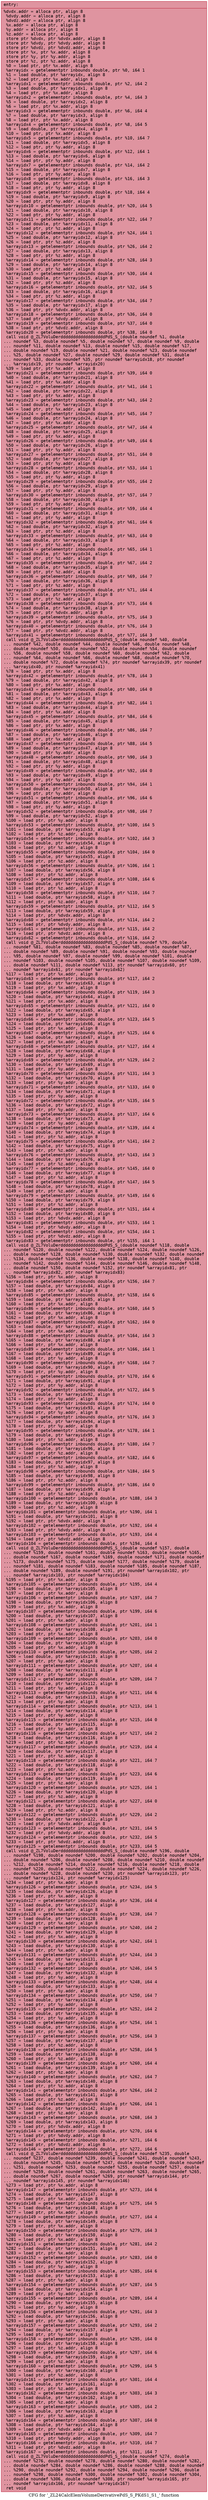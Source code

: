 digraph "CFG for '_ZL24CalcElemVolumeDerivativePdS_S_PKdS1_S1_' function" {
	label="CFG for '_ZL24CalcElemVolumeDerivativePdS_S_PKdS1_S1_' function";

	Node0x561418bc6150 [shape=record,color="#b70d28ff", style=filled, fillcolor="#b70d2870" fontname="Courier",label="{entry:\l|  %dvdx.addr = alloca ptr, align 8\l  %dvdy.addr = alloca ptr, align 8\l  %dvdz.addr = alloca ptr, align 8\l  %x.addr = alloca ptr, align 8\l  %y.addr = alloca ptr, align 8\l  %z.addr = alloca ptr, align 8\l  store ptr %dvdx, ptr %dvdx.addr, align 8\l  store ptr %dvdy, ptr %dvdy.addr, align 8\l  store ptr %dvdz, ptr %dvdz.addr, align 8\l  store ptr %x, ptr %x.addr, align 8\l  store ptr %y, ptr %y.addr, align 8\l  store ptr %z, ptr %z.addr, align 8\l  %0 = load ptr, ptr %x.addr, align 8\l  %arrayidx = getelementptr inbounds double, ptr %0, i64 1\l  %1 = load double, ptr %arrayidx, align 8\l  %2 = load ptr, ptr %x.addr, align 8\l  %arrayidx1 = getelementptr inbounds double, ptr %2, i64 2\l  %3 = load double, ptr %arrayidx1, align 8\l  %4 = load ptr, ptr %x.addr, align 8\l  %arrayidx2 = getelementptr inbounds double, ptr %4, i64 3\l  %5 = load double, ptr %arrayidx2, align 8\l  %6 = load ptr, ptr %x.addr, align 8\l  %arrayidx3 = getelementptr inbounds double, ptr %6, i64 4\l  %7 = load double, ptr %arrayidx3, align 8\l  %8 = load ptr, ptr %x.addr, align 8\l  %arrayidx4 = getelementptr inbounds double, ptr %8, i64 5\l  %9 = load double, ptr %arrayidx4, align 8\l  %10 = load ptr, ptr %x.addr, align 8\l  %arrayidx5 = getelementptr inbounds double, ptr %10, i64 7\l  %11 = load double, ptr %arrayidx5, align 8\l  %12 = load ptr, ptr %y.addr, align 8\l  %arrayidx6 = getelementptr inbounds double, ptr %12, i64 1\l  %13 = load double, ptr %arrayidx6, align 8\l  %14 = load ptr, ptr %y.addr, align 8\l  %arrayidx7 = getelementptr inbounds double, ptr %14, i64 2\l  %15 = load double, ptr %arrayidx7, align 8\l  %16 = load ptr, ptr %y.addr, align 8\l  %arrayidx8 = getelementptr inbounds double, ptr %16, i64 3\l  %17 = load double, ptr %arrayidx8, align 8\l  %18 = load ptr, ptr %y.addr, align 8\l  %arrayidx9 = getelementptr inbounds double, ptr %18, i64 4\l  %19 = load double, ptr %arrayidx9, align 8\l  %20 = load ptr, ptr %y.addr, align 8\l  %arrayidx10 = getelementptr inbounds double, ptr %20, i64 5\l  %21 = load double, ptr %arrayidx10, align 8\l  %22 = load ptr, ptr %y.addr, align 8\l  %arrayidx11 = getelementptr inbounds double, ptr %22, i64 7\l  %23 = load double, ptr %arrayidx11, align 8\l  %24 = load ptr, ptr %z.addr, align 8\l  %arrayidx12 = getelementptr inbounds double, ptr %24, i64 1\l  %25 = load double, ptr %arrayidx12, align 8\l  %26 = load ptr, ptr %z.addr, align 8\l  %arrayidx13 = getelementptr inbounds double, ptr %26, i64 2\l  %27 = load double, ptr %arrayidx13, align 8\l  %28 = load ptr, ptr %z.addr, align 8\l  %arrayidx14 = getelementptr inbounds double, ptr %28, i64 3\l  %29 = load double, ptr %arrayidx14, align 8\l  %30 = load ptr, ptr %z.addr, align 8\l  %arrayidx15 = getelementptr inbounds double, ptr %30, i64 4\l  %31 = load double, ptr %arrayidx15, align 8\l  %32 = load ptr, ptr %z.addr, align 8\l  %arrayidx16 = getelementptr inbounds double, ptr %32, i64 5\l  %33 = load double, ptr %arrayidx16, align 8\l  %34 = load ptr, ptr %z.addr, align 8\l  %arrayidx17 = getelementptr inbounds double, ptr %34, i64 7\l  %35 = load double, ptr %arrayidx17, align 8\l  %36 = load ptr, ptr %dvdx.addr, align 8\l  %arrayidx18 = getelementptr inbounds double, ptr %36, i64 0\l  %37 = load ptr, ptr %dvdy.addr, align 8\l  %arrayidx19 = getelementptr inbounds double, ptr %37, i64 0\l  %38 = load ptr, ptr %dvdz.addr, align 8\l  %arrayidx20 = getelementptr inbounds double, ptr %38, i64 0\l  call void @_ZL7VoluDerddddddddddddddddddPdS_S_(double noundef %1, double\l... noundef %3, double noundef %5, double noundef %7, double noundef %9, double\l... noundef %11, double noundef %13, double noundef %15, double noundef %17,\l... double noundef %19, double noundef %21, double noundef %23, double noundef\l... %25, double noundef %27, double noundef %29, double noundef %31, double\l... noundef %33, double noundef %35, ptr noundef %arrayidx18, ptr noundef\l... %arrayidx19, ptr noundef %arrayidx20)\l  %39 = load ptr, ptr %x.addr, align 8\l  %arrayidx21 = getelementptr inbounds double, ptr %39, i64 0\l  %40 = load double, ptr %arrayidx21, align 8\l  %41 = load ptr, ptr %x.addr, align 8\l  %arrayidx22 = getelementptr inbounds double, ptr %41, i64 1\l  %42 = load double, ptr %arrayidx22, align 8\l  %43 = load ptr, ptr %x.addr, align 8\l  %arrayidx23 = getelementptr inbounds double, ptr %43, i64 2\l  %44 = load double, ptr %arrayidx23, align 8\l  %45 = load ptr, ptr %x.addr, align 8\l  %arrayidx24 = getelementptr inbounds double, ptr %45, i64 7\l  %46 = load double, ptr %arrayidx24, align 8\l  %47 = load ptr, ptr %x.addr, align 8\l  %arrayidx25 = getelementptr inbounds double, ptr %47, i64 4\l  %48 = load double, ptr %arrayidx25, align 8\l  %49 = load ptr, ptr %x.addr, align 8\l  %arrayidx26 = getelementptr inbounds double, ptr %49, i64 6\l  %50 = load double, ptr %arrayidx26, align 8\l  %51 = load ptr, ptr %y.addr, align 8\l  %arrayidx27 = getelementptr inbounds double, ptr %51, i64 0\l  %52 = load double, ptr %arrayidx27, align 8\l  %53 = load ptr, ptr %y.addr, align 8\l  %arrayidx28 = getelementptr inbounds double, ptr %53, i64 1\l  %54 = load double, ptr %arrayidx28, align 8\l  %55 = load ptr, ptr %y.addr, align 8\l  %arrayidx29 = getelementptr inbounds double, ptr %55, i64 2\l  %56 = load double, ptr %arrayidx29, align 8\l  %57 = load ptr, ptr %y.addr, align 8\l  %arrayidx30 = getelementptr inbounds double, ptr %57, i64 7\l  %58 = load double, ptr %arrayidx30, align 8\l  %59 = load ptr, ptr %y.addr, align 8\l  %arrayidx31 = getelementptr inbounds double, ptr %59, i64 4\l  %60 = load double, ptr %arrayidx31, align 8\l  %61 = load ptr, ptr %y.addr, align 8\l  %arrayidx32 = getelementptr inbounds double, ptr %61, i64 6\l  %62 = load double, ptr %arrayidx32, align 8\l  %63 = load ptr, ptr %z.addr, align 8\l  %arrayidx33 = getelementptr inbounds double, ptr %63, i64 0\l  %64 = load double, ptr %arrayidx33, align 8\l  %65 = load ptr, ptr %z.addr, align 8\l  %arrayidx34 = getelementptr inbounds double, ptr %65, i64 1\l  %66 = load double, ptr %arrayidx34, align 8\l  %67 = load ptr, ptr %z.addr, align 8\l  %arrayidx35 = getelementptr inbounds double, ptr %67, i64 2\l  %68 = load double, ptr %arrayidx35, align 8\l  %69 = load ptr, ptr %z.addr, align 8\l  %arrayidx36 = getelementptr inbounds double, ptr %69, i64 7\l  %70 = load double, ptr %arrayidx36, align 8\l  %71 = load ptr, ptr %z.addr, align 8\l  %arrayidx37 = getelementptr inbounds double, ptr %71, i64 4\l  %72 = load double, ptr %arrayidx37, align 8\l  %73 = load ptr, ptr %z.addr, align 8\l  %arrayidx38 = getelementptr inbounds double, ptr %73, i64 6\l  %74 = load double, ptr %arrayidx38, align 8\l  %75 = load ptr, ptr %dvdx.addr, align 8\l  %arrayidx39 = getelementptr inbounds double, ptr %75, i64 3\l  %76 = load ptr, ptr %dvdy.addr, align 8\l  %arrayidx40 = getelementptr inbounds double, ptr %76, i64 3\l  %77 = load ptr, ptr %dvdz.addr, align 8\l  %arrayidx41 = getelementptr inbounds double, ptr %77, i64 3\l  call void @_ZL7VoluDerddddddddddddddddddPdS_S_(double noundef %40, double\l... noundef %42, double noundef %44, double noundef %46, double noundef %48,\l... double noundef %50, double noundef %52, double noundef %54, double noundef\l... %56, double noundef %58, double noundef %60, double noundef %62, double\l... noundef %64, double noundef %66, double noundef %68, double noundef %70,\l... double noundef %72, double noundef %74, ptr noundef %arrayidx39, ptr noundef\l... %arrayidx40, ptr noundef %arrayidx41)\l  %78 = load ptr, ptr %x.addr, align 8\l  %arrayidx42 = getelementptr inbounds double, ptr %78, i64 3\l  %79 = load double, ptr %arrayidx42, align 8\l  %80 = load ptr, ptr %x.addr, align 8\l  %arrayidx43 = getelementptr inbounds double, ptr %80, i64 0\l  %81 = load double, ptr %arrayidx43, align 8\l  %82 = load ptr, ptr %x.addr, align 8\l  %arrayidx44 = getelementptr inbounds double, ptr %82, i64 1\l  %83 = load double, ptr %arrayidx44, align 8\l  %84 = load ptr, ptr %x.addr, align 8\l  %arrayidx45 = getelementptr inbounds double, ptr %84, i64 6\l  %85 = load double, ptr %arrayidx45, align 8\l  %86 = load ptr, ptr %x.addr, align 8\l  %arrayidx46 = getelementptr inbounds double, ptr %86, i64 7\l  %87 = load double, ptr %arrayidx46, align 8\l  %88 = load ptr, ptr %x.addr, align 8\l  %arrayidx47 = getelementptr inbounds double, ptr %88, i64 5\l  %89 = load double, ptr %arrayidx47, align 8\l  %90 = load ptr, ptr %y.addr, align 8\l  %arrayidx48 = getelementptr inbounds double, ptr %90, i64 3\l  %91 = load double, ptr %arrayidx48, align 8\l  %92 = load ptr, ptr %y.addr, align 8\l  %arrayidx49 = getelementptr inbounds double, ptr %92, i64 0\l  %93 = load double, ptr %arrayidx49, align 8\l  %94 = load ptr, ptr %y.addr, align 8\l  %arrayidx50 = getelementptr inbounds double, ptr %94, i64 1\l  %95 = load double, ptr %arrayidx50, align 8\l  %96 = load ptr, ptr %y.addr, align 8\l  %arrayidx51 = getelementptr inbounds double, ptr %96, i64 6\l  %97 = load double, ptr %arrayidx51, align 8\l  %98 = load ptr, ptr %y.addr, align 8\l  %arrayidx52 = getelementptr inbounds double, ptr %98, i64 7\l  %99 = load double, ptr %arrayidx52, align 8\l  %100 = load ptr, ptr %y.addr, align 8\l  %arrayidx53 = getelementptr inbounds double, ptr %100, i64 5\l  %101 = load double, ptr %arrayidx53, align 8\l  %102 = load ptr, ptr %z.addr, align 8\l  %arrayidx54 = getelementptr inbounds double, ptr %102, i64 3\l  %103 = load double, ptr %arrayidx54, align 8\l  %104 = load ptr, ptr %z.addr, align 8\l  %arrayidx55 = getelementptr inbounds double, ptr %104, i64 0\l  %105 = load double, ptr %arrayidx55, align 8\l  %106 = load ptr, ptr %z.addr, align 8\l  %arrayidx56 = getelementptr inbounds double, ptr %106, i64 1\l  %107 = load double, ptr %arrayidx56, align 8\l  %108 = load ptr, ptr %z.addr, align 8\l  %arrayidx57 = getelementptr inbounds double, ptr %108, i64 6\l  %109 = load double, ptr %arrayidx57, align 8\l  %110 = load ptr, ptr %z.addr, align 8\l  %arrayidx58 = getelementptr inbounds double, ptr %110, i64 7\l  %111 = load double, ptr %arrayidx58, align 8\l  %112 = load ptr, ptr %z.addr, align 8\l  %arrayidx59 = getelementptr inbounds double, ptr %112, i64 5\l  %113 = load double, ptr %arrayidx59, align 8\l  %114 = load ptr, ptr %dvdx.addr, align 8\l  %arrayidx60 = getelementptr inbounds double, ptr %114, i64 2\l  %115 = load ptr, ptr %dvdy.addr, align 8\l  %arrayidx61 = getelementptr inbounds double, ptr %115, i64 2\l  %116 = load ptr, ptr %dvdz.addr, align 8\l  %arrayidx62 = getelementptr inbounds double, ptr %116, i64 2\l  call void @_ZL7VoluDerddddddddddddddddddPdS_S_(double noundef %79, double\l... noundef %81, double noundef %83, double noundef %85, double noundef %87,\l... double noundef %89, double noundef %91, double noundef %93, double noundef\l... %95, double noundef %97, double noundef %99, double noundef %101, double\l... noundef %103, double noundef %105, double noundef %107, double noundef %109,\l... double noundef %111, double noundef %113, ptr noundef %arrayidx60, ptr\l... noundef %arrayidx61, ptr noundef %arrayidx62)\l  %117 = load ptr, ptr %x.addr, align 8\l  %arrayidx63 = getelementptr inbounds double, ptr %117, i64 2\l  %118 = load double, ptr %arrayidx63, align 8\l  %119 = load ptr, ptr %x.addr, align 8\l  %arrayidx64 = getelementptr inbounds double, ptr %119, i64 3\l  %120 = load double, ptr %arrayidx64, align 8\l  %121 = load ptr, ptr %x.addr, align 8\l  %arrayidx65 = getelementptr inbounds double, ptr %121, i64 0\l  %122 = load double, ptr %arrayidx65, align 8\l  %123 = load ptr, ptr %x.addr, align 8\l  %arrayidx66 = getelementptr inbounds double, ptr %123, i64 5\l  %124 = load double, ptr %arrayidx66, align 8\l  %125 = load ptr, ptr %x.addr, align 8\l  %arrayidx67 = getelementptr inbounds double, ptr %125, i64 6\l  %126 = load double, ptr %arrayidx67, align 8\l  %127 = load ptr, ptr %x.addr, align 8\l  %arrayidx68 = getelementptr inbounds double, ptr %127, i64 4\l  %128 = load double, ptr %arrayidx68, align 8\l  %129 = load ptr, ptr %y.addr, align 8\l  %arrayidx69 = getelementptr inbounds double, ptr %129, i64 2\l  %130 = load double, ptr %arrayidx69, align 8\l  %131 = load ptr, ptr %y.addr, align 8\l  %arrayidx70 = getelementptr inbounds double, ptr %131, i64 3\l  %132 = load double, ptr %arrayidx70, align 8\l  %133 = load ptr, ptr %y.addr, align 8\l  %arrayidx71 = getelementptr inbounds double, ptr %133, i64 0\l  %134 = load double, ptr %arrayidx71, align 8\l  %135 = load ptr, ptr %y.addr, align 8\l  %arrayidx72 = getelementptr inbounds double, ptr %135, i64 5\l  %136 = load double, ptr %arrayidx72, align 8\l  %137 = load ptr, ptr %y.addr, align 8\l  %arrayidx73 = getelementptr inbounds double, ptr %137, i64 6\l  %138 = load double, ptr %arrayidx73, align 8\l  %139 = load ptr, ptr %y.addr, align 8\l  %arrayidx74 = getelementptr inbounds double, ptr %139, i64 4\l  %140 = load double, ptr %arrayidx74, align 8\l  %141 = load ptr, ptr %z.addr, align 8\l  %arrayidx75 = getelementptr inbounds double, ptr %141, i64 2\l  %142 = load double, ptr %arrayidx75, align 8\l  %143 = load ptr, ptr %z.addr, align 8\l  %arrayidx76 = getelementptr inbounds double, ptr %143, i64 3\l  %144 = load double, ptr %arrayidx76, align 8\l  %145 = load ptr, ptr %z.addr, align 8\l  %arrayidx77 = getelementptr inbounds double, ptr %145, i64 0\l  %146 = load double, ptr %arrayidx77, align 8\l  %147 = load ptr, ptr %z.addr, align 8\l  %arrayidx78 = getelementptr inbounds double, ptr %147, i64 5\l  %148 = load double, ptr %arrayidx78, align 8\l  %149 = load ptr, ptr %z.addr, align 8\l  %arrayidx79 = getelementptr inbounds double, ptr %149, i64 6\l  %150 = load double, ptr %arrayidx79, align 8\l  %151 = load ptr, ptr %z.addr, align 8\l  %arrayidx80 = getelementptr inbounds double, ptr %151, i64 4\l  %152 = load double, ptr %arrayidx80, align 8\l  %153 = load ptr, ptr %dvdx.addr, align 8\l  %arrayidx81 = getelementptr inbounds double, ptr %153, i64 1\l  %154 = load ptr, ptr %dvdy.addr, align 8\l  %arrayidx82 = getelementptr inbounds double, ptr %154, i64 1\l  %155 = load ptr, ptr %dvdz.addr, align 8\l  %arrayidx83 = getelementptr inbounds double, ptr %155, i64 1\l  call void @_ZL7VoluDerddddddddddddddddddPdS_S_(double noundef %118, double\l... noundef %120, double noundef %122, double noundef %124, double noundef %126,\l... double noundef %128, double noundef %130, double noundef %132, double noundef\l... %134, double noundef %136, double noundef %138, double noundef %140, double\l... noundef %142, double noundef %144, double noundef %146, double noundef %148,\l... double noundef %150, double noundef %152, ptr noundef %arrayidx81, ptr\l... noundef %arrayidx82, ptr noundef %arrayidx83)\l  %156 = load ptr, ptr %x.addr, align 8\l  %arrayidx84 = getelementptr inbounds double, ptr %156, i64 7\l  %157 = load double, ptr %arrayidx84, align 8\l  %158 = load ptr, ptr %x.addr, align 8\l  %arrayidx85 = getelementptr inbounds double, ptr %158, i64 6\l  %159 = load double, ptr %arrayidx85, align 8\l  %160 = load ptr, ptr %x.addr, align 8\l  %arrayidx86 = getelementptr inbounds double, ptr %160, i64 5\l  %161 = load double, ptr %arrayidx86, align 8\l  %162 = load ptr, ptr %x.addr, align 8\l  %arrayidx87 = getelementptr inbounds double, ptr %162, i64 0\l  %163 = load double, ptr %arrayidx87, align 8\l  %164 = load ptr, ptr %x.addr, align 8\l  %arrayidx88 = getelementptr inbounds double, ptr %164, i64 3\l  %165 = load double, ptr %arrayidx88, align 8\l  %166 = load ptr, ptr %x.addr, align 8\l  %arrayidx89 = getelementptr inbounds double, ptr %166, i64 1\l  %167 = load double, ptr %arrayidx89, align 8\l  %168 = load ptr, ptr %y.addr, align 8\l  %arrayidx90 = getelementptr inbounds double, ptr %168, i64 7\l  %169 = load double, ptr %arrayidx90, align 8\l  %170 = load ptr, ptr %y.addr, align 8\l  %arrayidx91 = getelementptr inbounds double, ptr %170, i64 6\l  %171 = load double, ptr %arrayidx91, align 8\l  %172 = load ptr, ptr %y.addr, align 8\l  %arrayidx92 = getelementptr inbounds double, ptr %172, i64 5\l  %173 = load double, ptr %arrayidx92, align 8\l  %174 = load ptr, ptr %y.addr, align 8\l  %arrayidx93 = getelementptr inbounds double, ptr %174, i64 0\l  %175 = load double, ptr %arrayidx93, align 8\l  %176 = load ptr, ptr %y.addr, align 8\l  %arrayidx94 = getelementptr inbounds double, ptr %176, i64 3\l  %177 = load double, ptr %arrayidx94, align 8\l  %178 = load ptr, ptr %y.addr, align 8\l  %arrayidx95 = getelementptr inbounds double, ptr %178, i64 1\l  %179 = load double, ptr %arrayidx95, align 8\l  %180 = load ptr, ptr %z.addr, align 8\l  %arrayidx96 = getelementptr inbounds double, ptr %180, i64 7\l  %181 = load double, ptr %arrayidx96, align 8\l  %182 = load ptr, ptr %z.addr, align 8\l  %arrayidx97 = getelementptr inbounds double, ptr %182, i64 6\l  %183 = load double, ptr %arrayidx97, align 8\l  %184 = load ptr, ptr %z.addr, align 8\l  %arrayidx98 = getelementptr inbounds double, ptr %184, i64 5\l  %185 = load double, ptr %arrayidx98, align 8\l  %186 = load ptr, ptr %z.addr, align 8\l  %arrayidx99 = getelementptr inbounds double, ptr %186, i64 0\l  %187 = load double, ptr %arrayidx99, align 8\l  %188 = load ptr, ptr %z.addr, align 8\l  %arrayidx100 = getelementptr inbounds double, ptr %188, i64 3\l  %189 = load double, ptr %arrayidx100, align 8\l  %190 = load ptr, ptr %z.addr, align 8\l  %arrayidx101 = getelementptr inbounds double, ptr %190, i64 1\l  %191 = load double, ptr %arrayidx101, align 8\l  %192 = load ptr, ptr %dvdx.addr, align 8\l  %arrayidx102 = getelementptr inbounds double, ptr %192, i64 4\l  %193 = load ptr, ptr %dvdy.addr, align 8\l  %arrayidx103 = getelementptr inbounds double, ptr %193, i64 4\l  %194 = load ptr, ptr %dvdz.addr, align 8\l  %arrayidx104 = getelementptr inbounds double, ptr %194, i64 4\l  call void @_ZL7VoluDerddddddddddddddddddPdS_S_(double noundef %157, double\l... noundef %159, double noundef %161, double noundef %163, double noundef %165,\l... double noundef %167, double noundef %169, double noundef %171, double noundef\l... %173, double noundef %175, double noundef %177, double noundef %179, double\l... noundef %181, double noundef %183, double noundef %185, double noundef %187,\l... double noundef %189, double noundef %191, ptr noundef %arrayidx102, ptr\l... noundef %arrayidx103, ptr noundef %arrayidx104)\l  %195 = load ptr, ptr %x.addr, align 8\l  %arrayidx105 = getelementptr inbounds double, ptr %195, i64 4\l  %196 = load double, ptr %arrayidx105, align 8\l  %197 = load ptr, ptr %x.addr, align 8\l  %arrayidx106 = getelementptr inbounds double, ptr %197, i64 7\l  %198 = load double, ptr %arrayidx106, align 8\l  %199 = load ptr, ptr %x.addr, align 8\l  %arrayidx107 = getelementptr inbounds double, ptr %199, i64 6\l  %200 = load double, ptr %arrayidx107, align 8\l  %201 = load ptr, ptr %x.addr, align 8\l  %arrayidx108 = getelementptr inbounds double, ptr %201, i64 1\l  %202 = load double, ptr %arrayidx108, align 8\l  %203 = load ptr, ptr %x.addr, align 8\l  %arrayidx109 = getelementptr inbounds double, ptr %203, i64 0\l  %204 = load double, ptr %arrayidx109, align 8\l  %205 = load ptr, ptr %x.addr, align 8\l  %arrayidx110 = getelementptr inbounds double, ptr %205, i64 2\l  %206 = load double, ptr %arrayidx110, align 8\l  %207 = load ptr, ptr %y.addr, align 8\l  %arrayidx111 = getelementptr inbounds double, ptr %207, i64 4\l  %208 = load double, ptr %arrayidx111, align 8\l  %209 = load ptr, ptr %y.addr, align 8\l  %arrayidx112 = getelementptr inbounds double, ptr %209, i64 7\l  %210 = load double, ptr %arrayidx112, align 8\l  %211 = load ptr, ptr %y.addr, align 8\l  %arrayidx113 = getelementptr inbounds double, ptr %211, i64 6\l  %212 = load double, ptr %arrayidx113, align 8\l  %213 = load ptr, ptr %y.addr, align 8\l  %arrayidx114 = getelementptr inbounds double, ptr %213, i64 1\l  %214 = load double, ptr %arrayidx114, align 8\l  %215 = load ptr, ptr %y.addr, align 8\l  %arrayidx115 = getelementptr inbounds double, ptr %215, i64 0\l  %216 = load double, ptr %arrayidx115, align 8\l  %217 = load ptr, ptr %y.addr, align 8\l  %arrayidx116 = getelementptr inbounds double, ptr %217, i64 2\l  %218 = load double, ptr %arrayidx116, align 8\l  %219 = load ptr, ptr %z.addr, align 8\l  %arrayidx117 = getelementptr inbounds double, ptr %219, i64 4\l  %220 = load double, ptr %arrayidx117, align 8\l  %221 = load ptr, ptr %z.addr, align 8\l  %arrayidx118 = getelementptr inbounds double, ptr %221, i64 7\l  %222 = load double, ptr %arrayidx118, align 8\l  %223 = load ptr, ptr %z.addr, align 8\l  %arrayidx119 = getelementptr inbounds double, ptr %223, i64 6\l  %224 = load double, ptr %arrayidx119, align 8\l  %225 = load ptr, ptr %z.addr, align 8\l  %arrayidx120 = getelementptr inbounds double, ptr %225, i64 1\l  %226 = load double, ptr %arrayidx120, align 8\l  %227 = load ptr, ptr %z.addr, align 8\l  %arrayidx121 = getelementptr inbounds double, ptr %227, i64 0\l  %228 = load double, ptr %arrayidx121, align 8\l  %229 = load ptr, ptr %z.addr, align 8\l  %arrayidx122 = getelementptr inbounds double, ptr %229, i64 2\l  %230 = load double, ptr %arrayidx122, align 8\l  %231 = load ptr, ptr %dvdx.addr, align 8\l  %arrayidx123 = getelementptr inbounds double, ptr %231, i64 5\l  %232 = load ptr, ptr %dvdy.addr, align 8\l  %arrayidx124 = getelementptr inbounds double, ptr %232, i64 5\l  %233 = load ptr, ptr %dvdz.addr, align 8\l  %arrayidx125 = getelementptr inbounds double, ptr %233, i64 5\l  call void @_ZL7VoluDerddddddddddddddddddPdS_S_(double noundef %196, double\l... noundef %198, double noundef %200, double noundef %202, double noundef %204,\l... double noundef %206, double noundef %208, double noundef %210, double noundef\l... %212, double noundef %214, double noundef %216, double noundef %218, double\l... noundef %220, double noundef %222, double noundef %224, double noundef %226,\l... double noundef %228, double noundef %230, ptr noundef %arrayidx123, ptr\l... noundef %arrayidx124, ptr noundef %arrayidx125)\l  %234 = load ptr, ptr %x.addr, align 8\l  %arrayidx126 = getelementptr inbounds double, ptr %234, i64 5\l  %235 = load double, ptr %arrayidx126, align 8\l  %236 = load ptr, ptr %x.addr, align 8\l  %arrayidx127 = getelementptr inbounds double, ptr %236, i64 4\l  %237 = load double, ptr %arrayidx127, align 8\l  %238 = load ptr, ptr %x.addr, align 8\l  %arrayidx128 = getelementptr inbounds double, ptr %238, i64 7\l  %239 = load double, ptr %arrayidx128, align 8\l  %240 = load ptr, ptr %x.addr, align 8\l  %arrayidx129 = getelementptr inbounds double, ptr %240, i64 2\l  %241 = load double, ptr %arrayidx129, align 8\l  %242 = load ptr, ptr %x.addr, align 8\l  %arrayidx130 = getelementptr inbounds double, ptr %242, i64 1\l  %243 = load double, ptr %arrayidx130, align 8\l  %244 = load ptr, ptr %x.addr, align 8\l  %arrayidx131 = getelementptr inbounds double, ptr %244, i64 3\l  %245 = load double, ptr %arrayidx131, align 8\l  %246 = load ptr, ptr %y.addr, align 8\l  %arrayidx132 = getelementptr inbounds double, ptr %246, i64 5\l  %247 = load double, ptr %arrayidx132, align 8\l  %248 = load ptr, ptr %y.addr, align 8\l  %arrayidx133 = getelementptr inbounds double, ptr %248, i64 4\l  %249 = load double, ptr %arrayidx133, align 8\l  %250 = load ptr, ptr %y.addr, align 8\l  %arrayidx134 = getelementptr inbounds double, ptr %250, i64 7\l  %251 = load double, ptr %arrayidx134, align 8\l  %252 = load ptr, ptr %y.addr, align 8\l  %arrayidx135 = getelementptr inbounds double, ptr %252, i64 2\l  %253 = load double, ptr %arrayidx135, align 8\l  %254 = load ptr, ptr %y.addr, align 8\l  %arrayidx136 = getelementptr inbounds double, ptr %254, i64 1\l  %255 = load double, ptr %arrayidx136, align 8\l  %256 = load ptr, ptr %y.addr, align 8\l  %arrayidx137 = getelementptr inbounds double, ptr %256, i64 3\l  %257 = load double, ptr %arrayidx137, align 8\l  %258 = load ptr, ptr %z.addr, align 8\l  %arrayidx138 = getelementptr inbounds double, ptr %258, i64 5\l  %259 = load double, ptr %arrayidx138, align 8\l  %260 = load ptr, ptr %z.addr, align 8\l  %arrayidx139 = getelementptr inbounds double, ptr %260, i64 4\l  %261 = load double, ptr %arrayidx139, align 8\l  %262 = load ptr, ptr %z.addr, align 8\l  %arrayidx140 = getelementptr inbounds double, ptr %262, i64 7\l  %263 = load double, ptr %arrayidx140, align 8\l  %264 = load ptr, ptr %z.addr, align 8\l  %arrayidx141 = getelementptr inbounds double, ptr %264, i64 2\l  %265 = load double, ptr %arrayidx141, align 8\l  %266 = load ptr, ptr %z.addr, align 8\l  %arrayidx142 = getelementptr inbounds double, ptr %266, i64 1\l  %267 = load double, ptr %arrayidx142, align 8\l  %268 = load ptr, ptr %z.addr, align 8\l  %arrayidx143 = getelementptr inbounds double, ptr %268, i64 3\l  %269 = load double, ptr %arrayidx143, align 8\l  %270 = load ptr, ptr %dvdx.addr, align 8\l  %arrayidx144 = getelementptr inbounds double, ptr %270, i64 6\l  %271 = load ptr, ptr %dvdy.addr, align 8\l  %arrayidx145 = getelementptr inbounds double, ptr %271, i64 6\l  %272 = load ptr, ptr %dvdz.addr, align 8\l  %arrayidx146 = getelementptr inbounds double, ptr %272, i64 6\l  call void @_ZL7VoluDerddddddddddddddddddPdS_S_(double noundef %235, double\l... noundef %237, double noundef %239, double noundef %241, double noundef %243,\l... double noundef %245, double noundef %247, double noundef %249, double noundef\l... %251, double noundef %253, double noundef %255, double noundef %257, double\l... noundef %259, double noundef %261, double noundef %263, double noundef %265,\l... double noundef %267, double noundef %269, ptr noundef %arrayidx144, ptr\l... noundef %arrayidx145, ptr noundef %arrayidx146)\l  %273 = load ptr, ptr %x.addr, align 8\l  %arrayidx147 = getelementptr inbounds double, ptr %273, i64 6\l  %274 = load double, ptr %arrayidx147, align 8\l  %275 = load ptr, ptr %x.addr, align 8\l  %arrayidx148 = getelementptr inbounds double, ptr %275, i64 5\l  %276 = load double, ptr %arrayidx148, align 8\l  %277 = load ptr, ptr %x.addr, align 8\l  %arrayidx149 = getelementptr inbounds double, ptr %277, i64 4\l  %278 = load double, ptr %arrayidx149, align 8\l  %279 = load ptr, ptr %x.addr, align 8\l  %arrayidx150 = getelementptr inbounds double, ptr %279, i64 3\l  %280 = load double, ptr %arrayidx150, align 8\l  %281 = load ptr, ptr %x.addr, align 8\l  %arrayidx151 = getelementptr inbounds double, ptr %281, i64 2\l  %282 = load double, ptr %arrayidx151, align 8\l  %283 = load ptr, ptr %x.addr, align 8\l  %arrayidx152 = getelementptr inbounds double, ptr %283, i64 0\l  %284 = load double, ptr %arrayidx152, align 8\l  %285 = load ptr, ptr %y.addr, align 8\l  %arrayidx153 = getelementptr inbounds double, ptr %285, i64 6\l  %286 = load double, ptr %arrayidx153, align 8\l  %287 = load ptr, ptr %y.addr, align 8\l  %arrayidx154 = getelementptr inbounds double, ptr %287, i64 5\l  %288 = load double, ptr %arrayidx154, align 8\l  %289 = load ptr, ptr %y.addr, align 8\l  %arrayidx155 = getelementptr inbounds double, ptr %289, i64 4\l  %290 = load double, ptr %arrayidx155, align 8\l  %291 = load ptr, ptr %y.addr, align 8\l  %arrayidx156 = getelementptr inbounds double, ptr %291, i64 3\l  %292 = load double, ptr %arrayidx156, align 8\l  %293 = load ptr, ptr %y.addr, align 8\l  %arrayidx157 = getelementptr inbounds double, ptr %293, i64 2\l  %294 = load double, ptr %arrayidx157, align 8\l  %295 = load ptr, ptr %y.addr, align 8\l  %arrayidx158 = getelementptr inbounds double, ptr %295, i64 0\l  %296 = load double, ptr %arrayidx158, align 8\l  %297 = load ptr, ptr %z.addr, align 8\l  %arrayidx159 = getelementptr inbounds double, ptr %297, i64 6\l  %298 = load double, ptr %arrayidx159, align 8\l  %299 = load ptr, ptr %z.addr, align 8\l  %arrayidx160 = getelementptr inbounds double, ptr %299, i64 5\l  %300 = load double, ptr %arrayidx160, align 8\l  %301 = load ptr, ptr %z.addr, align 8\l  %arrayidx161 = getelementptr inbounds double, ptr %301, i64 4\l  %302 = load double, ptr %arrayidx161, align 8\l  %303 = load ptr, ptr %z.addr, align 8\l  %arrayidx162 = getelementptr inbounds double, ptr %303, i64 3\l  %304 = load double, ptr %arrayidx162, align 8\l  %305 = load ptr, ptr %z.addr, align 8\l  %arrayidx163 = getelementptr inbounds double, ptr %305, i64 2\l  %306 = load double, ptr %arrayidx163, align 8\l  %307 = load ptr, ptr %z.addr, align 8\l  %arrayidx164 = getelementptr inbounds double, ptr %307, i64 0\l  %308 = load double, ptr %arrayidx164, align 8\l  %309 = load ptr, ptr %dvdx.addr, align 8\l  %arrayidx165 = getelementptr inbounds double, ptr %309, i64 7\l  %310 = load ptr, ptr %dvdy.addr, align 8\l  %arrayidx166 = getelementptr inbounds double, ptr %310, i64 7\l  %311 = load ptr, ptr %dvdz.addr, align 8\l  %arrayidx167 = getelementptr inbounds double, ptr %311, i64 7\l  call void @_ZL7VoluDerddddddddddddddddddPdS_S_(double noundef %274, double\l... noundef %276, double noundef %278, double noundef %280, double noundef %282,\l... double noundef %284, double noundef %286, double noundef %288, double noundef\l... %290, double noundef %292, double noundef %294, double noundef %296, double\l... noundef %298, double noundef %300, double noundef %302, double noundef %304,\l... double noundef %306, double noundef %308, ptr noundef %arrayidx165, ptr\l... noundef %arrayidx166, ptr noundef %arrayidx167)\l  ret void\l}"];
}
